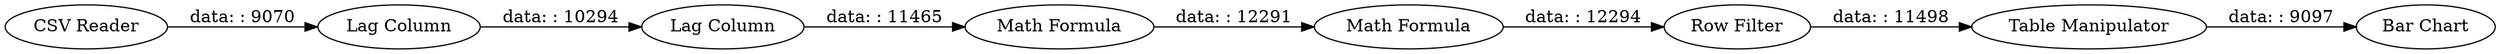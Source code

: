digraph {
	"8406976847480217114_6" [label="Row Filter"]
	"8406976847480217114_10" [label="Bar Chart"]
	"8406976847480217114_1" [label="CSV Reader"]
	"8406976847480217114_3" [label="Lag Column"]
	"8406976847480217114_2" [label="Lag Column"]
	"8406976847480217114_4" [label="Math Formula"]
	"8406976847480217114_8" [label="Table Manipulator"]
	"8406976847480217114_5" [label="Math Formula"]
	"8406976847480217114_3" -> "8406976847480217114_4" [label="data: : 11465"]
	"8406976847480217114_4" -> "8406976847480217114_5" [label="data: : 12291"]
	"8406976847480217114_5" -> "8406976847480217114_6" [label="data: : 12294"]
	"8406976847480217114_8" -> "8406976847480217114_10" [label="data: : 9097"]
	"8406976847480217114_1" -> "8406976847480217114_2" [label="data: : 9070"]
	"8406976847480217114_2" -> "8406976847480217114_3" [label="data: : 10294"]
	"8406976847480217114_6" -> "8406976847480217114_8" [label="data: : 11498"]
	rankdir=LR
}
